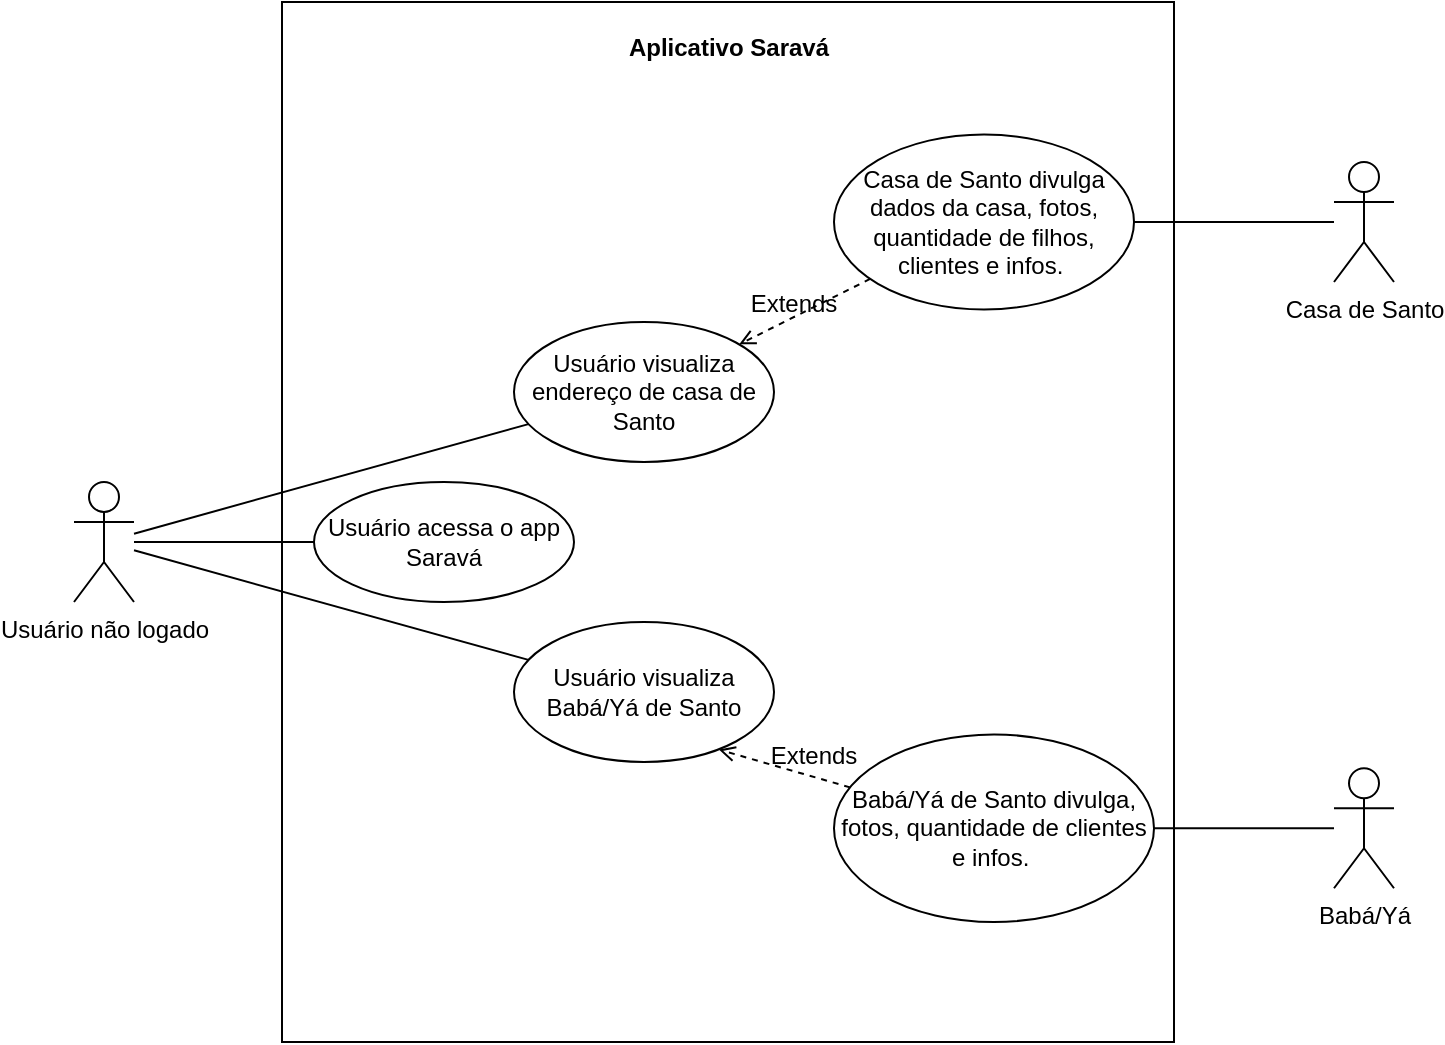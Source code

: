 <mxfile version="21.2.3" type="github">
  <diagram name="Página-1" id="bz5WGCzRqNT1tHtvnFi7">
    <mxGraphModel dx="1050" dy="581" grid="1" gridSize="10" guides="1" tooltips="1" connect="1" arrows="1" fold="1" page="1" pageScale="1" pageWidth="827" pageHeight="1169" math="0" shadow="0">
      <root>
        <mxCell id="0" />
        <mxCell id="1" parent="0" />
        <mxCell id="KYDlZVvDZqPjKzj310zI-2" value="" style="rounded=0;whiteSpace=wrap;html=1;" vertex="1" parent="1">
          <mxGeometry x="194" y="40" width="446" height="520" as="geometry" />
        </mxCell>
        <mxCell id="KYDlZVvDZqPjKzj310zI-12" style="rounded=0;orthogonalLoop=1;jettySize=auto;html=1;endArrow=none;endFill=0;" edge="1" parent="1" source="KYDlZVvDZqPjKzj310zI-3" target="KYDlZVvDZqPjKzj310zI-8">
          <mxGeometry relative="1" as="geometry" />
        </mxCell>
        <mxCell id="KYDlZVvDZqPjKzj310zI-15" style="rounded=0;orthogonalLoop=1;jettySize=auto;html=1;endArrow=none;endFill=0;" edge="1" parent="1" source="KYDlZVvDZqPjKzj310zI-3" target="KYDlZVvDZqPjKzj310zI-14">
          <mxGeometry relative="1" as="geometry" />
        </mxCell>
        <mxCell id="KYDlZVvDZqPjKzj310zI-16" style="rounded=0;orthogonalLoop=1;jettySize=auto;html=1;endArrow=none;endFill=0;" edge="1" parent="1" source="KYDlZVvDZqPjKzj310zI-3" target="KYDlZVvDZqPjKzj310zI-13">
          <mxGeometry relative="1" as="geometry" />
        </mxCell>
        <mxCell id="KYDlZVvDZqPjKzj310zI-3" value="Usuário não logado" style="shape=umlActor;verticalLabelPosition=bottom;verticalAlign=top;html=1;" vertex="1" parent="1">
          <mxGeometry x="90" y="280" width="30" height="60" as="geometry" />
        </mxCell>
        <mxCell id="KYDlZVvDZqPjKzj310zI-19" style="rounded=0;orthogonalLoop=1;jettySize=auto;html=1;endArrow=none;endFill=0;" edge="1" parent="1" source="KYDlZVvDZqPjKzj310zI-4" target="KYDlZVvDZqPjKzj310zI-17">
          <mxGeometry relative="1" as="geometry" />
        </mxCell>
        <mxCell id="KYDlZVvDZqPjKzj310zI-4" value="Casa de Santo" style="shape=umlActor;verticalLabelPosition=bottom;verticalAlign=top;html=1;" vertex="1" parent="1">
          <mxGeometry x="720" y="120" width="30" height="60" as="geometry" />
        </mxCell>
        <mxCell id="KYDlZVvDZqPjKzj310zI-25" style="rounded=0;orthogonalLoop=1;jettySize=auto;html=1;endArrow=none;endFill=0;" edge="1" parent="1" source="KYDlZVvDZqPjKzj310zI-5" target="KYDlZVvDZqPjKzj310zI-24">
          <mxGeometry relative="1" as="geometry" />
        </mxCell>
        <mxCell id="KYDlZVvDZqPjKzj310zI-5" value="Babá/Yá" style="shape=umlActor;verticalLabelPosition=bottom;verticalAlign=top;html=1;" vertex="1" parent="1">
          <mxGeometry x="720" y="423.13" width="30" height="60" as="geometry" />
        </mxCell>
        <mxCell id="KYDlZVvDZqPjKzj310zI-8" value="Usuário acessa o app Saravá" style="ellipse;whiteSpace=wrap;html=1;" vertex="1" parent="1">
          <mxGeometry x="210" y="280" width="130" height="60" as="geometry" />
        </mxCell>
        <mxCell id="KYDlZVvDZqPjKzj310zI-13" value="Usuário visualiza endereço de casa de Santo" style="ellipse;whiteSpace=wrap;html=1;" vertex="1" parent="1">
          <mxGeometry x="310" y="200" width="130" height="70" as="geometry" />
        </mxCell>
        <mxCell id="KYDlZVvDZqPjKzj310zI-14" value="Usuário visualiza Babá/Yá de Santo" style="ellipse;whiteSpace=wrap;html=1;" vertex="1" parent="1">
          <mxGeometry x="310" y="350" width="130" height="70" as="geometry" />
        </mxCell>
        <mxCell id="KYDlZVvDZqPjKzj310zI-21" style="rounded=0;orthogonalLoop=1;jettySize=auto;html=1;endArrow=open;endFill=0;dashed=1;" edge="1" parent="1" source="KYDlZVvDZqPjKzj310zI-17" target="KYDlZVvDZqPjKzj310zI-13">
          <mxGeometry relative="1" as="geometry" />
        </mxCell>
        <mxCell id="KYDlZVvDZqPjKzj310zI-17" value="Casa de Santo divulga dados da casa, fotos, quantidade de filhos, clientes e infos.&amp;nbsp;" style="ellipse;whiteSpace=wrap;html=1;" vertex="1" parent="1">
          <mxGeometry x="470" y="106.25" width="150" height="87.5" as="geometry" />
        </mxCell>
        <mxCell id="KYDlZVvDZqPjKzj310zI-23" value="Extends" style="text;html=1;strokeColor=none;fillColor=none;align=center;verticalAlign=middle;whiteSpace=wrap;rounded=0;" vertex="1" parent="1">
          <mxGeometry x="420" y="180" width="60" height="21" as="geometry" />
        </mxCell>
        <mxCell id="KYDlZVvDZqPjKzj310zI-26" style="rounded=0;orthogonalLoop=1;jettySize=auto;html=1;entryX=0.788;entryY=0.911;entryDx=0;entryDy=0;entryPerimeter=0;endArrow=open;endFill=0;dashed=1;startArrow=none;startFill=0;" edge="1" parent="1" source="KYDlZVvDZqPjKzj310zI-24" target="KYDlZVvDZqPjKzj310zI-14">
          <mxGeometry relative="1" as="geometry" />
        </mxCell>
        <mxCell id="KYDlZVvDZqPjKzj310zI-24" value="Babá/Yá de Santo divulga, fotos, quantidade de clientes e infos.&amp;nbsp;" style="ellipse;whiteSpace=wrap;html=1;" vertex="1" parent="1">
          <mxGeometry x="470" y="406.25" width="160" height="93.75" as="geometry" />
        </mxCell>
        <mxCell id="KYDlZVvDZqPjKzj310zI-27" value="Extends" style="text;html=1;strokeColor=none;fillColor=none;align=center;verticalAlign=middle;whiteSpace=wrap;rounded=0;" vertex="1" parent="1">
          <mxGeometry x="430" y="406.25" width="60" height="21" as="geometry" />
        </mxCell>
        <mxCell id="KYDlZVvDZqPjKzj310zI-29" value="Aplicativo Saravá" style="text;align=center;fontStyle=1;verticalAlign=middle;spacingLeft=3;spacingRight=3;strokeColor=none;rotatable=0;points=[[0,0.5],[1,0.5]];portConstraint=eastwest;html=1;" vertex="1" parent="1">
          <mxGeometry x="360.5" y="50" width="113" height="26" as="geometry" />
        </mxCell>
      </root>
    </mxGraphModel>
  </diagram>
</mxfile>
